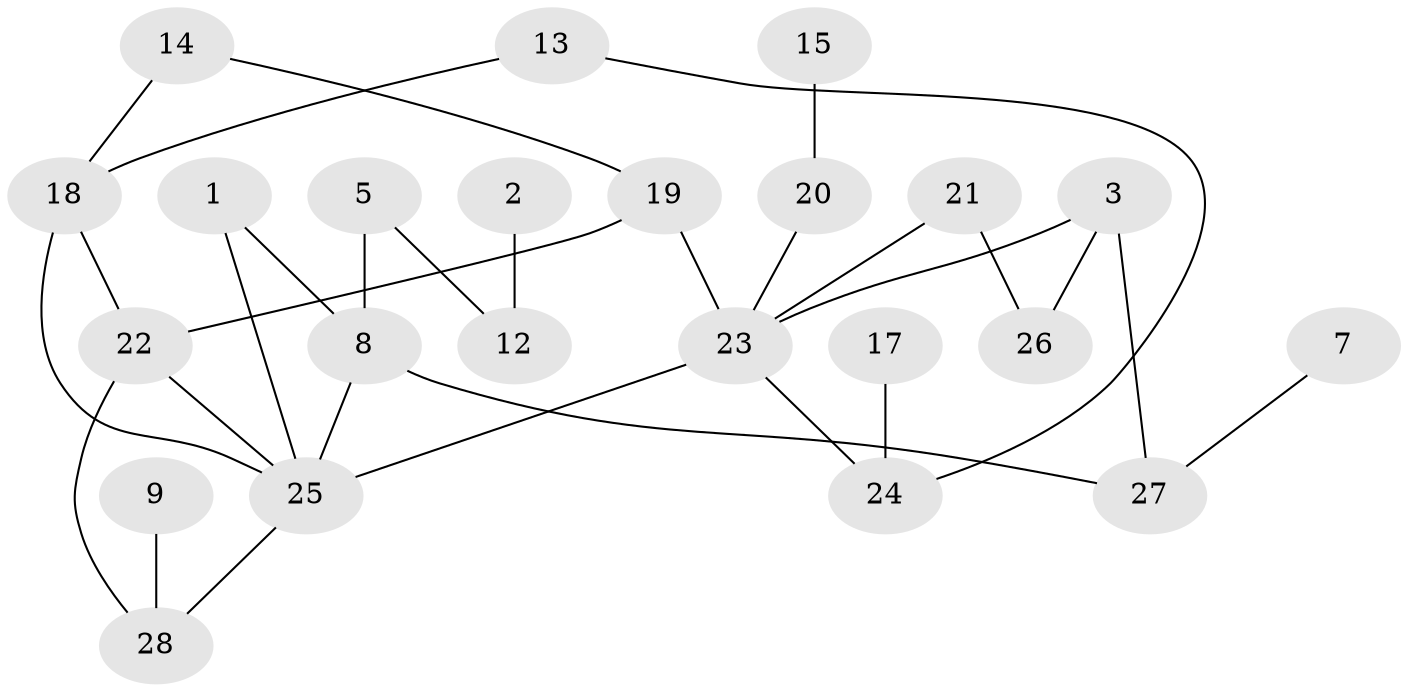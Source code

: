 // original degree distribution, {6: 0.029850746268656716, 2: 0.29850746268656714, 5: 0.04477611940298507, 1: 0.2835820895522388, 3: 0.208955223880597, 4: 0.05970149253731343, 0: 0.07462686567164178}
// Generated by graph-tools (version 1.1) at 2025/35/03/04/25 23:35:51]
// undirected, 23 vertices, 30 edges
graph export_dot {
  node [color=gray90,style=filled];
  1;
  2;
  3;
  5;
  7;
  8;
  9;
  12;
  13;
  14;
  15;
  17;
  18;
  19;
  20;
  21;
  22;
  23;
  24;
  25;
  26;
  27;
  28;
  1 -- 8 [weight=1.0];
  1 -- 25 [weight=1.0];
  2 -- 12 [weight=1.0];
  3 -- 23 [weight=2.0];
  3 -- 26 [weight=1.0];
  3 -- 27 [weight=1.0];
  5 -- 8 [weight=1.0];
  5 -- 12 [weight=1.0];
  7 -- 27 [weight=1.0];
  8 -- 25 [weight=1.0];
  8 -- 27 [weight=1.0];
  9 -- 28 [weight=1.0];
  13 -- 18 [weight=1.0];
  13 -- 24 [weight=1.0];
  14 -- 18 [weight=1.0];
  14 -- 19 [weight=1.0];
  15 -- 20 [weight=1.0];
  17 -- 24 [weight=1.0];
  18 -- 22 [weight=1.0];
  18 -- 25 [weight=1.0];
  19 -- 22 [weight=1.0];
  19 -- 23 [weight=2.0];
  20 -- 23 [weight=1.0];
  21 -- 23 [weight=1.0];
  21 -- 26 [weight=1.0];
  22 -- 25 [weight=1.0];
  22 -- 28 [weight=1.0];
  23 -- 24 [weight=1.0];
  23 -- 25 [weight=1.0];
  25 -- 28 [weight=1.0];
}
